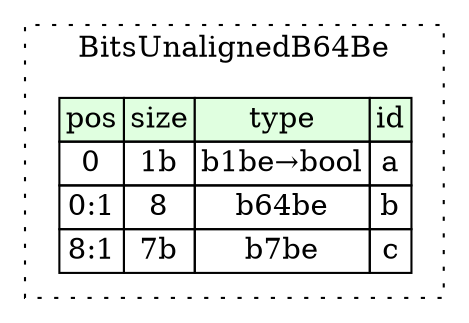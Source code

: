 digraph {
	rankdir=LR;
	node [shape=plaintext];
	subgraph cluster__bits_unaligned_b64_be {
		label="BitsUnalignedB64Be";
		graph[style=dotted];

		bits_unaligned_b64_be__seq [label=<<TABLE BORDER="0" CELLBORDER="1" CELLSPACING="0">
			<TR><TD BGCOLOR="#E0FFE0">pos</TD><TD BGCOLOR="#E0FFE0">size</TD><TD BGCOLOR="#E0FFE0">type</TD><TD BGCOLOR="#E0FFE0">id</TD></TR>
			<TR><TD PORT="a_pos">0</TD><TD PORT="a_size">1b</TD><TD>b1be→bool</TD><TD PORT="a_type">a</TD></TR>
			<TR><TD PORT="b_pos">0:1</TD><TD PORT="b_size">8</TD><TD>b64be</TD><TD PORT="b_type">b</TD></TR>
			<TR><TD PORT="c_pos">8:1</TD><TD PORT="c_size">7b</TD><TD>b7be</TD><TD PORT="c_type">c</TD></TR>
		</TABLE>>];
	}
}
